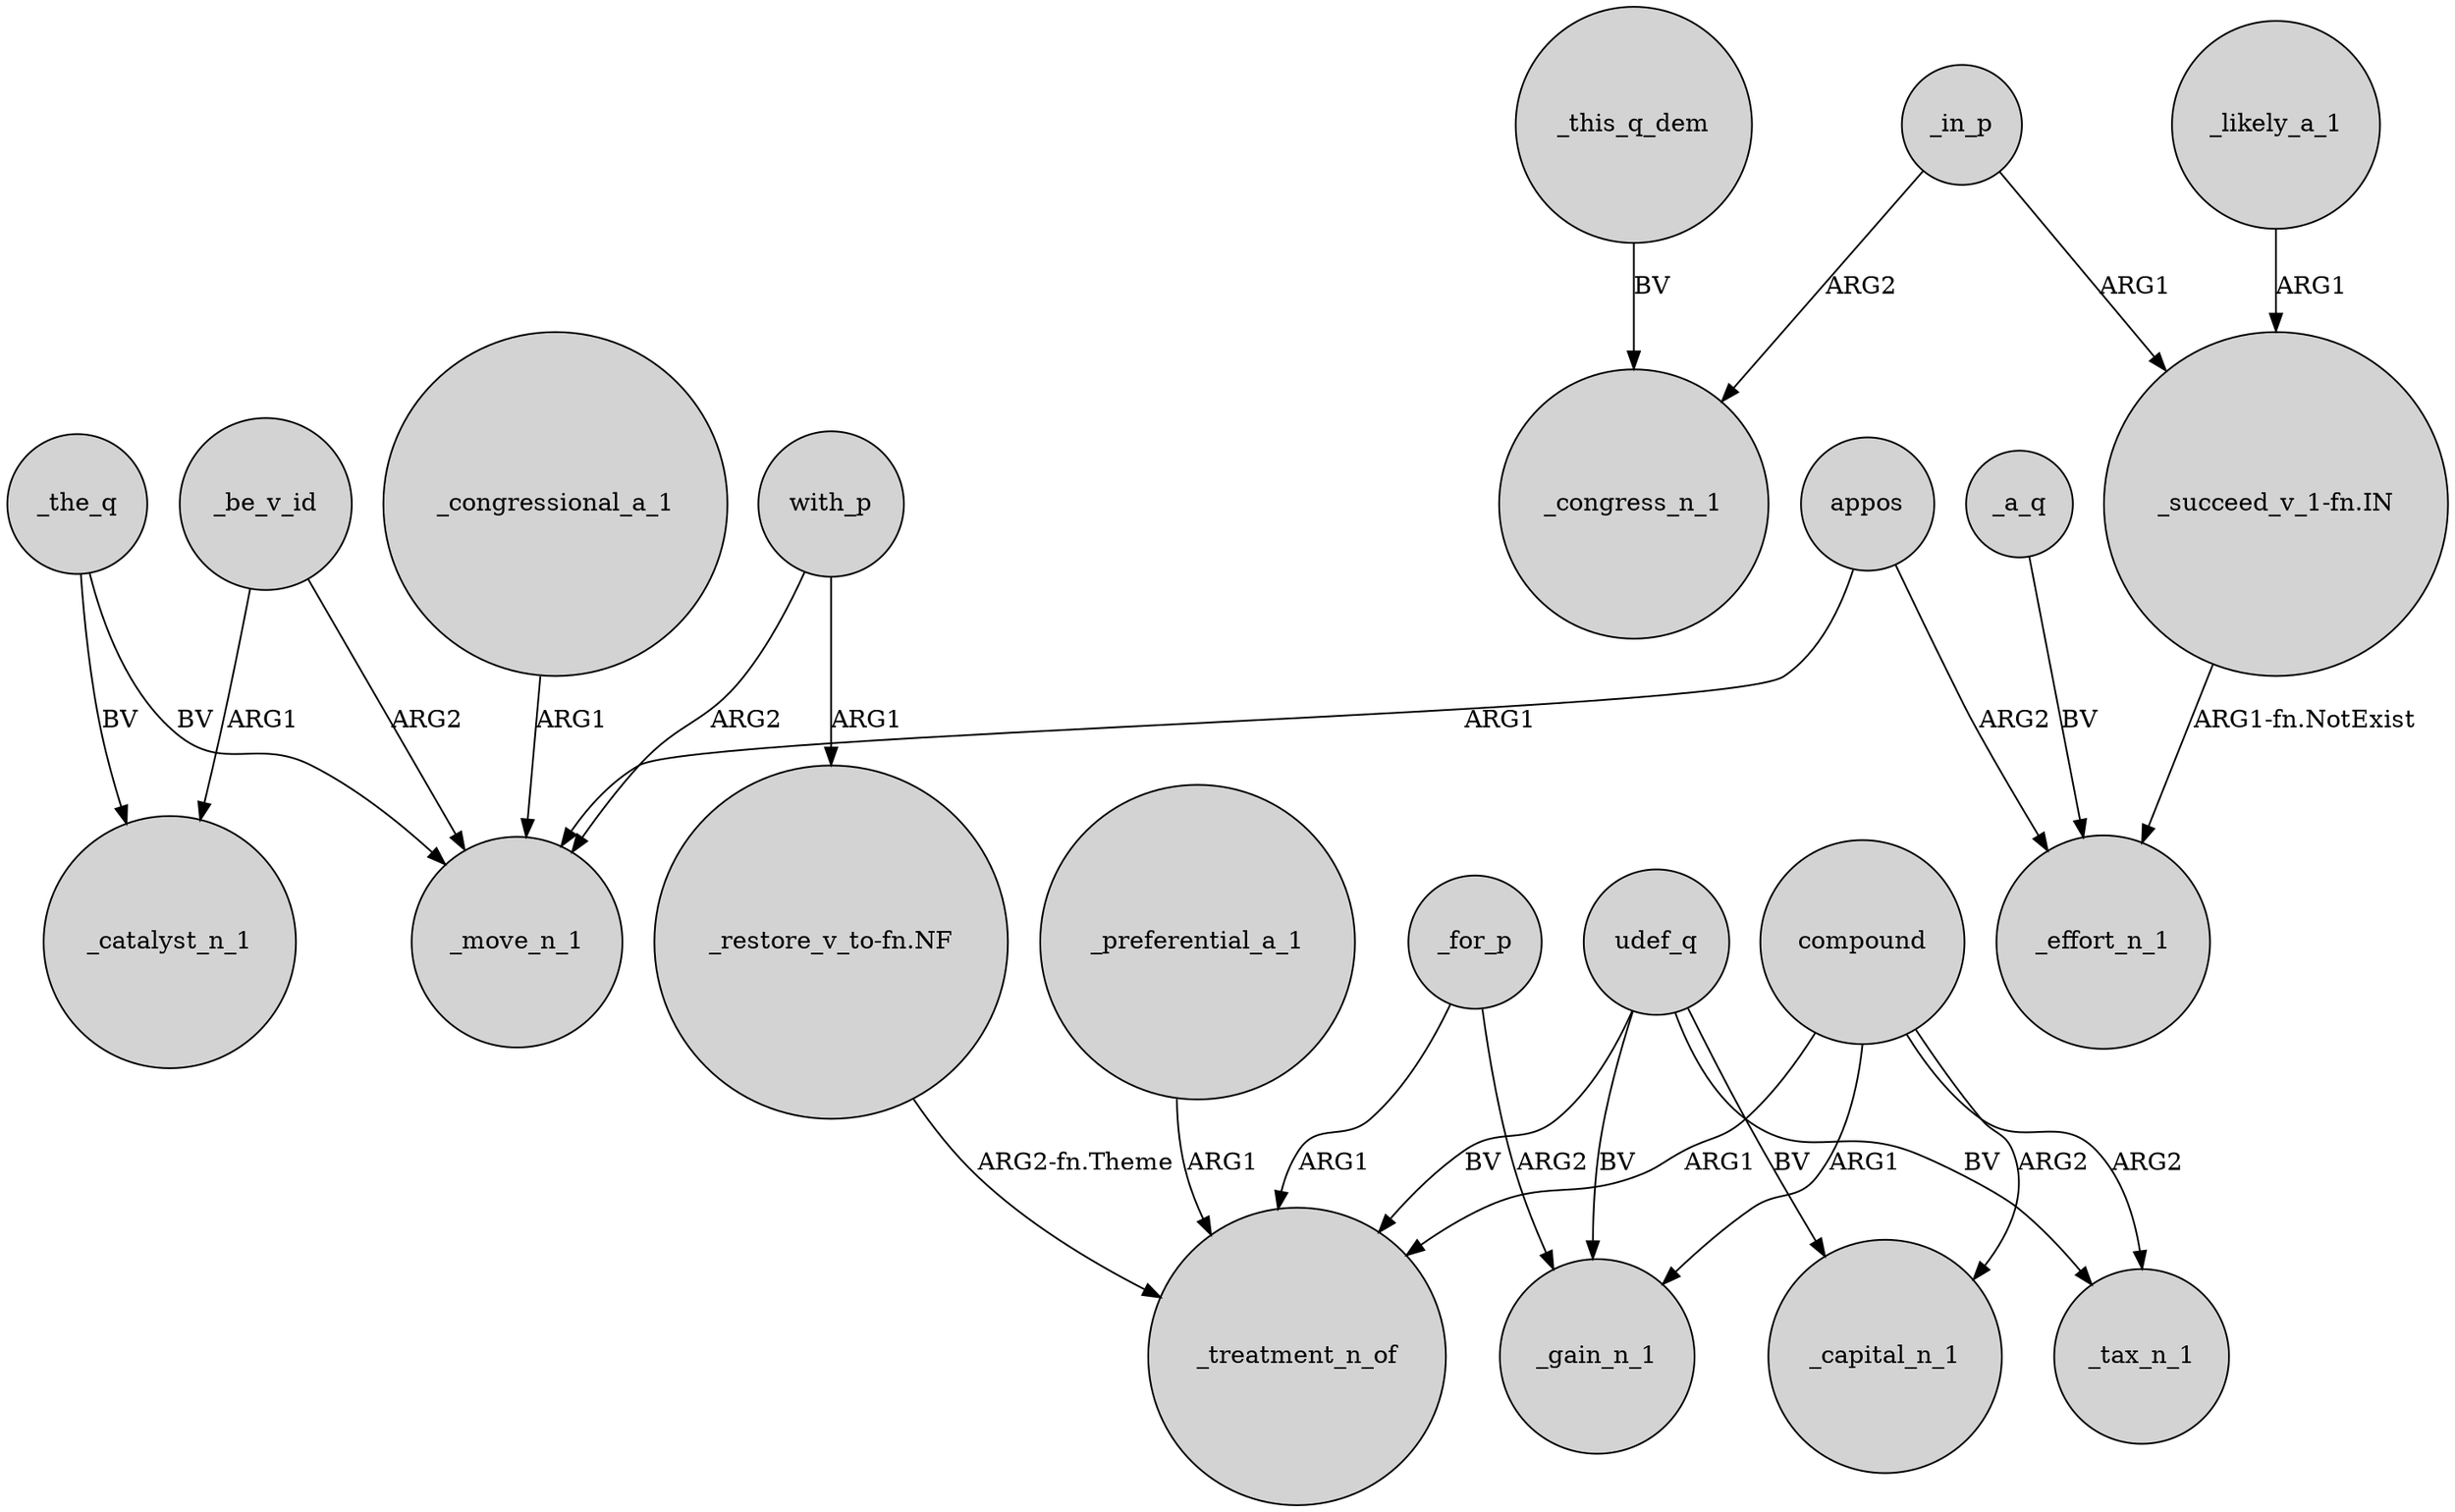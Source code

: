 digraph {
	node [shape=circle style=filled]
	_be_v_id -> _move_n_1 [label=ARG2]
	"_succeed_v_1-fn.IN" -> _effort_n_1 [label="ARG1-fn.NotExist"]
	_for_p -> _gain_n_1 [label=ARG2]
	_this_q_dem -> _congress_n_1 [label=BV]
	with_p -> _move_n_1 [label=ARG2]
	compound -> _capital_n_1 [label=ARG2]
	_be_v_id -> _catalyst_n_1 [label=ARG1]
	udef_q -> _gain_n_1 [label=BV]
	appos -> _move_n_1 [label=ARG1]
	_the_q -> _catalyst_n_1 [label=BV]
	_congressional_a_1 -> _move_n_1 [label=ARG1]
	_likely_a_1 -> "_succeed_v_1-fn.IN" [label=ARG1]
	_the_q -> _move_n_1 [label=BV]
	udef_q -> _tax_n_1 [label=BV]
	_preferential_a_1 -> _treatment_n_of [label=ARG1]
	_in_p -> "_succeed_v_1-fn.IN" [label=ARG1]
	with_p -> "_restore_v_to-fn.NF" [label=ARG1]
	_for_p -> _treatment_n_of [label=ARG1]
	_a_q -> _effort_n_1 [label=BV]
	udef_q -> _treatment_n_of [label=BV]
	appos -> _effort_n_1 [label=ARG2]
	compound -> _gain_n_1 [label=ARG1]
	_in_p -> _congress_n_1 [label=ARG2]
	"_restore_v_to-fn.NF" -> _treatment_n_of [label="ARG2-fn.Theme"]
	compound -> _tax_n_1 [label=ARG2]
	compound -> _treatment_n_of [label=ARG1]
	udef_q -> _capital_n_1 [label=BV]
}
